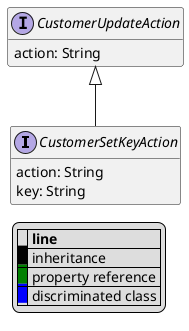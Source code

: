 @startuml

hide empty fields
hide empty methods
legend
|= |= line |
|<back:black>   </back>| inheritance |
|<back:green>   </back>| property reference |
|<back:blue>   </back>| discriminated class |
endlegend
interface CustomerSetKeyAction [[CustomerSetKeyAction.svg]] extends CustomerUpdateAction {
    action: String
    key: String
}
interface CustomerUpdateAction [[CustomerUpdateAction.svg]]  {
    action: String
}





@enduml
